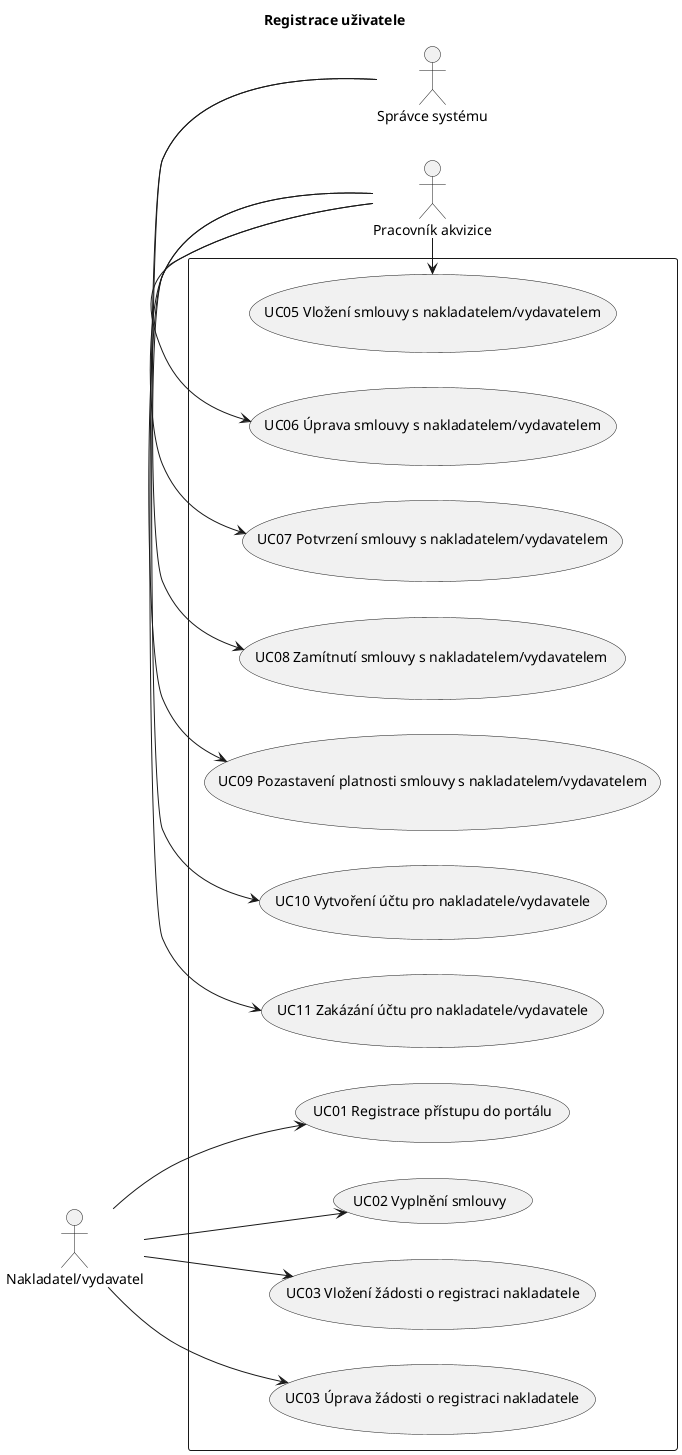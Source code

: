 @startuml
left to right direction
title Registrace uživatele
skinparam packageStyle rect
actor :Nakladatel/vydavatel:
actor :Pracovník akvizice:
actor :Správce systému:

rectangle  {
	  :Nakladatel/vydavatel: --> (UC01 Registrace přístupu do portálu)
	  :Nakladatel/vydavatel: --> (UC02 Vyplnění smlouvy)
	  :Nakladatel/vydavatel: --> (UC03 Vložení žádosti o registraci nakladatele)
	  :Nakladatel/vydavatel: --> (UC03 Úprava žádosti o registraci nakladatele)
	  :Pracovník akvizice: -left-> (UC05 Vložení smlouvy s nakladatelem/vydavatelem)
	  :Pracovník akvizice: -left-> (UC06 Úprava smlouvy s nakladatelem/vydavatelem)
	  :Pracovník akvizice: -left-> (UC07 Potvrzení smlouvy s nakladatelem/vydavatelem)
	  :Pracovník akvizice: -left-> (UC08 Zamítnutí smlouvy s nakladatelem/vydavatelem )
	  :Pracovník akvizice: -left-> (UC09 Pozastavení platnosti smlouvy s nakladatelem/vydavatelem)
	  :Správce systému: -left-> (UC10 Vytvoření účtu pro nakladatele/vydavatele)
	  :Správce systému: -left-> (UC11 Zakázání účtu pro nakladatele/vydavatele)
}
@enduml